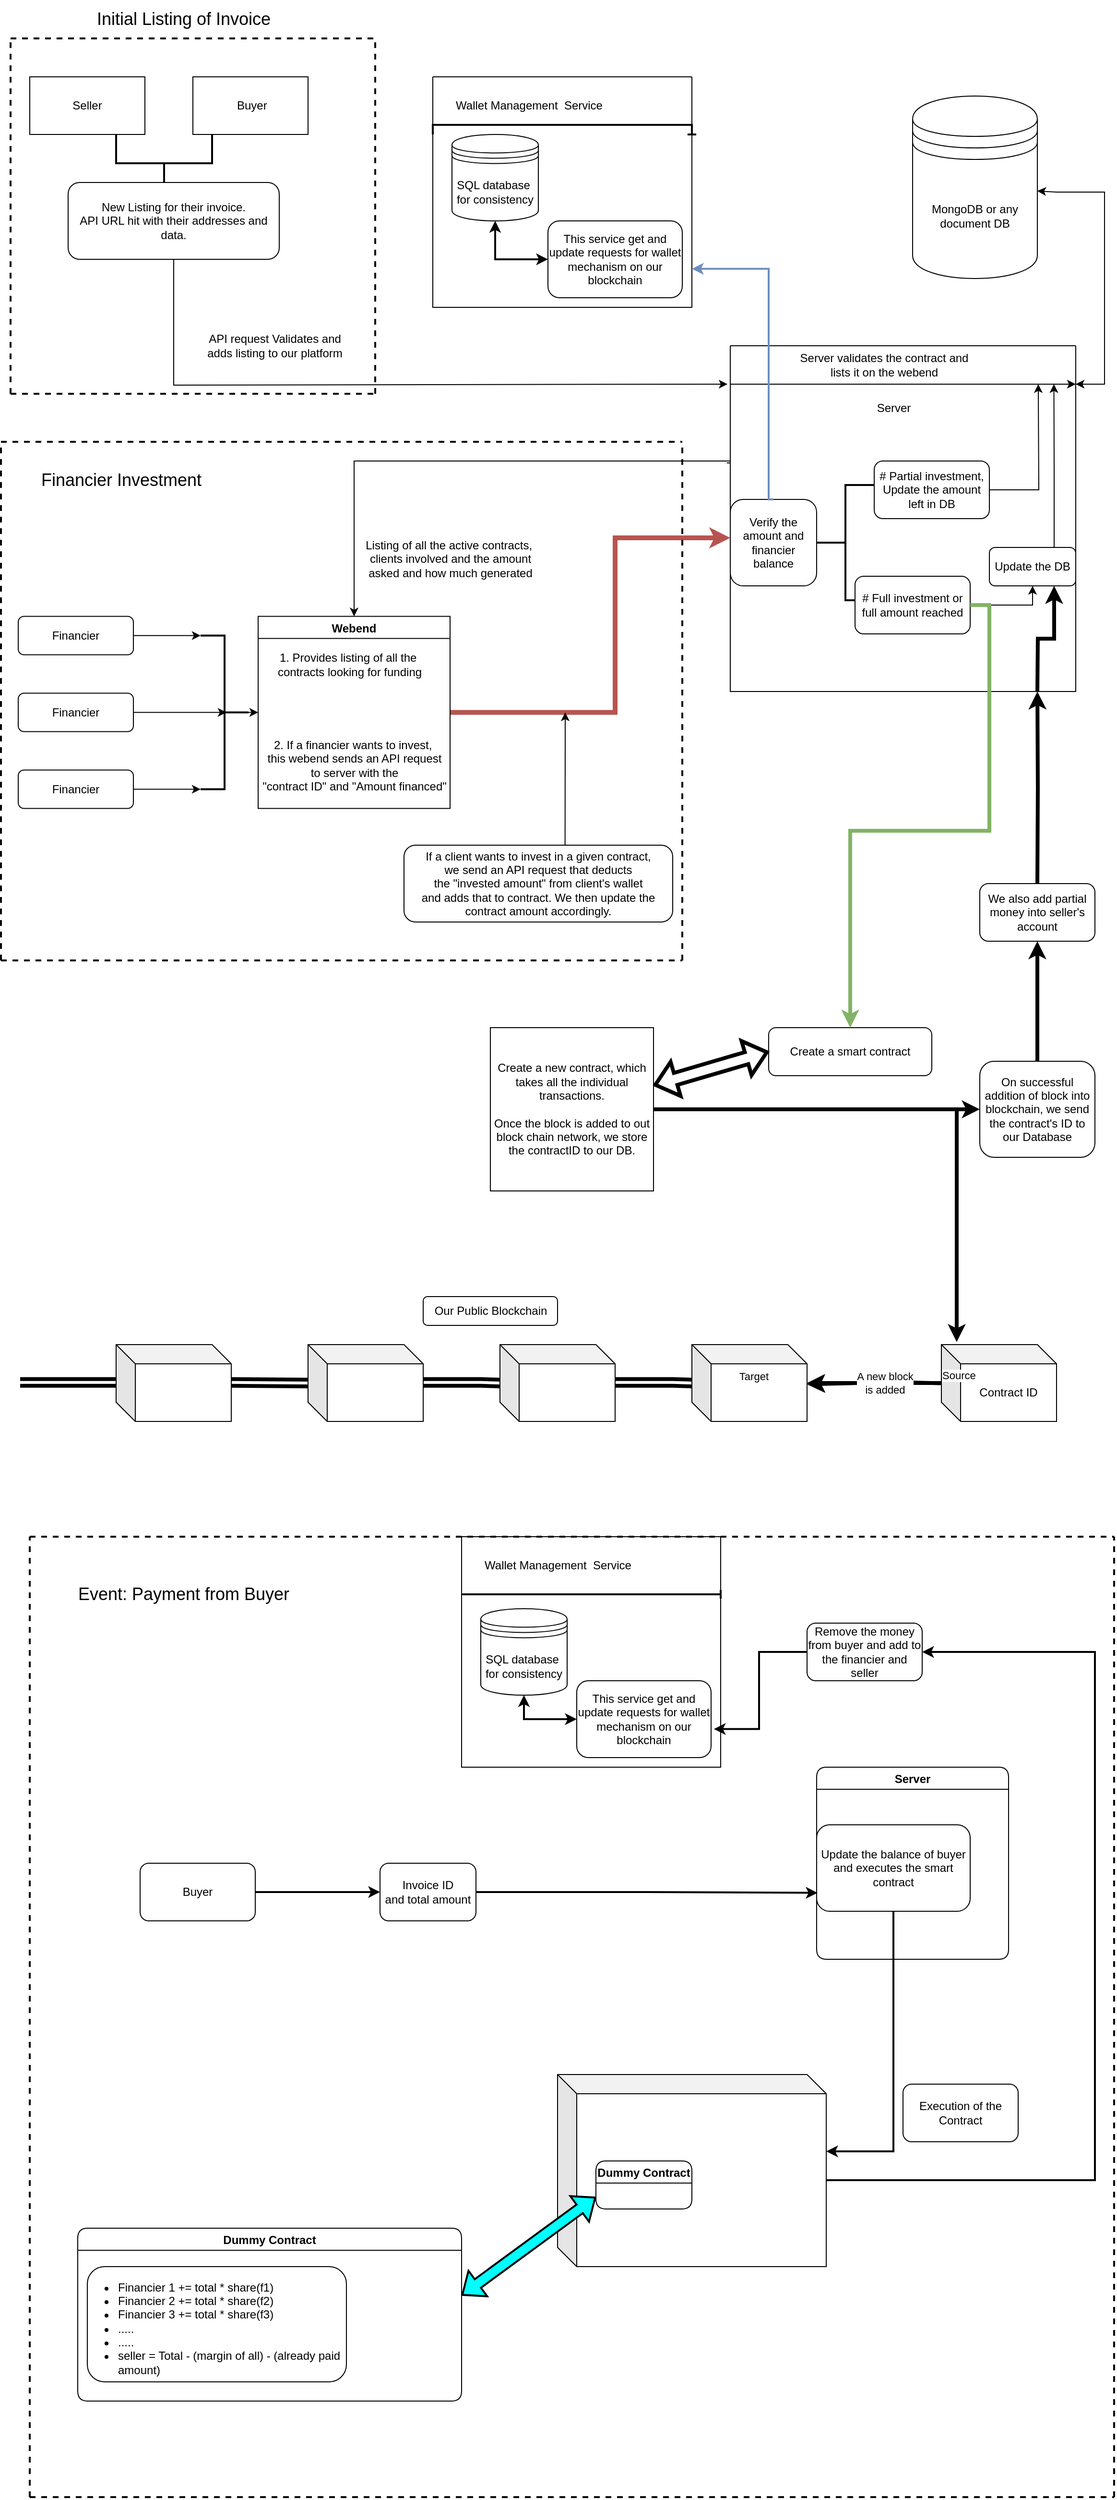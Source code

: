 <mxfile version="20.3.6" type="github"><diagram id="Q7os-_JH8Juik45Gitq0" name="Page-1"><mxGraphModel dx="2783" dy="1517" grid="1" gridSize="10" guides="1" tooltips="1" connect="1" arrows="1" fold="1" page="1" pageScale="1" pageWidth="1200" pageHeight="1600" math="0" shadow="0"><root><mxCell id="0"/><mxCell id="1" parent="0"/><mxCell id="r1xAJISeNwQHYCcNHc91-44" style="edgeStyle=orthogonalEdgeStyle;rounded=0;orthogonalLoop=1;jettySize=auto;html=1;exitX=-0.01;exitY=0.339;exitDx=0;exitDy=0;entryX=0.5;entryY=0;entryDx=0;entryDy=0;exitPerimeter=0;" edge="1" parent="1" source="r1xAJISeNwQHYCcNHc91-2" target="r1xAJISeNwQHYCcNHc91-14"><mxGeometry relative="1" as="geometry"><Array as="points"><mxPoint x="770" y="522"/><mxPoint x="770" y="520"/><mxPoint x="378" y="520"/></Array></mxGeometry></mxCell><mxCell id="r1xAJISeNwQHYCcNHc91-2" value="" style="swimlane;startSize=0;" vertex="1" parent="1"><mxGeometry x="770" y="400" width="360" height="360" as="geometry"/></mxCell><mxCell id="r1xAJISeNwQHYCcNHc91-3" value="Server" style="text;html=1;align=center;verticalAlign=middle;resizable=0;points=[];autosize=1;strokeColor=none;fillColor=none;" vertex="1" parent="r1xAJISeNwQHYCcNHc91-2"><mxGeometry x="140" y="50" width="60" height="30" as="geometry"/></mxCell><mxCell id="r1xAJISeNwQHYCcNHc91-13" value="Server validates the contract and &lt;br&gt;lists it on the webend" style="text;html=1;align=center;verticalAlign=middle;resizable=0;points=[];autosize=1;strokeColor=none;fillColor=none;" vertex="1" parent="r1xAJISeNwQHYCcNHc91-2"><mxGeometry x="60" width="200" height="40" as="geometry"/></mxCell><mxCell id="r1xAJISeNwQHYCcNHc91-51" value="" style="strokeWidth=2;html=1;shape=mxgraph.flowchart.annotation_2;align=left;labelPosition=right;pointerEvents=1;" vertex="1" parent="r1xAJISeNwQHYCcNHc91-2"><mxGeometry x="90" y="145" width="60" height="120" as="geometry"/></mxCell><mxCell id="r1xAJISeNwQHYCcNHc91-52" value="Verify the amount and financier balance&lt;br&gt;" style="rounded=1;whiteSpace=wrap;html=1;" vertex="1" parent="r1xAJISeNwQHYCcNHc91-2"><mxGeometry y="160" width="90" height="90" as="geometry"/></mxCell><mxCell id="r1xAJISeNwQHYCcNHc91-56" value="# Partial investment,&lt;br&gt;Update the amount left in DB" style="rounded=1;whiteSpace=wrap;html=1;" vertex="1" parent="r1xAJISeNwQHYCcNHc91-2"><mxGeometry x="150" y="120" width="120" height="60" as="geometry"/></mxCell><mxCell id="r1xAJISeNwQHYCcNHc91-61" style="edgeStyle=orthogonalEdgeStyle;rounded=0;orthogonalLoop=1;jettySize=auto;html=1;exitX=1;exitY=0.5;exitDx=0;exitDy=0;entryX=0.5;entryY=1;entryDx=0;entryDy=0;strokeWidth=1;" edge="1" parent="r1xAJISeNwQHYCcNHc91-2" source="r1xAJISeNwQHYCcNHc91-59" target="r1xAJISeNwQHYCcNHc91-60"><mxGeometry relative="1" as="geometry"/></mxCell><mxCell id="r1xAJISeNwQHYCcNHc91-59" value="# Full investment or full amount reached" style="rounded=1;whiteSpace=wrap;html=1;" vertex="1" parent="r1xAJISeNwQHYCcNHc91-2"><mxGeometry x="130" y="240" width="120" height="60" as="geometry"/></mxCell><mxCell id="r1xAJISeNwQHYCcNHc91-60" value="Update the DB" style="rounded=1;whiteSpace=wrap;html=1;" vertex="1" parent="r1xAJISeNwQHYCcNHc91-2"><mxGeometry x="270" y="210" width="90" height="40" as="geometry"/></mxCell><mxCell id="r1xAJISeNwQHYCcNHc91-106" style="edgeStyle=orthogonalEdgeStyle;rounded=0;orthogonalLoop=1;jettySize=auto;html=1;entryX=0.75;entryY=1;entryDx=0;entryDy=0;strokeWidth=4;" edge="1" parent="r1xAJISeNwQHYCcNHc91-2" target="r1xAJISeNwQHYCcNHc91-60"><mxGeometry relative="1" as="geometry"><mxPoint x="320" y="360" as="sourcePoint"/></mxGeometry></mxCell><mxCell id="r1xAJISeNwQHYCcNHc91-4" value="" style="endArrow=classic;startArrow=classic;html=1;rounded=0;" edge="1" parent="1" target="r1xAJISeNwQHYCcNHc91-108"><mxGeometry width="50" height="50" relative="1" as="geometry"><mxPoint x="1130" y="440" as="sourcePoint"/><mxPoint x="1110" y="320" as="targetPoint"/><Array as="points"><mxPoint x="1160" y="440"/><mxPoint x="1160" y="240"/><mxPoint x="1110" y="240"/></Array></mxGeometry></mxCell><mxCell id="r1xAJISeNwQHYCcNHc91-5" value="Seller" style="rounded=0;whiteSpace=wrap;html=1;" vertex="1" parent="1"><mxGeometry x="40" y="120" width="120" height="60" as="geometry"/></mxCell><mxCell id="r1xAJISeNwQHYCcNHc91-6" value="&amp;nbsp;Buyer" style="rounded=0;whiteSpace=wrap;html=1;" vertex="1" parent="1"><mxGeometry x="210" y="120" width="120" height="60" as="geometry"/></mxCell><mxCell id="r1xAJISeNwQHYCcNHc91-8" value="" style="strokeWidth=2;html=1;shape=mxgraph.flowchart.annotation_2;align=left;labelPosition=right;pointerEvents=1;direction=north;" vertex="1" parent="1"><mxGeometry x="130" y="180" width="100" height="60" as="geometry"/></mxCell><mxCell id="r1xAJISeNwQHYCcNHc91-9" value="New Listing for their invoice.&lt;br&gt;API URL hit with their addresses and data." style="rounded=1;whiteSpace=wrap;html=1;" vertex="1" parent="1"><mxGeometry x="80" y="230" width="220" height="80" as="geometry"/></mxCell><mxCell id="r1xAJISeNwQHYCcNHc91-10" value="" style="endArrow=classic;html=1;rounded=0;exitX=0.5;exitY=1;exitDx=0;exitDy=0;entryX=-0.008;entryY=0.111;entryDx=0;entryDy=0;entryPerimeter=0;" edge="1" parent="1" source="r1xAJISeNwQHYCcNHc91-9" target="r1xAJISeNwQHYCcNHc91-2"><mxGeometry width="50" height="50" relative="1" as="geometry"><mxPoint x="400" y="320" as="sourcePoint"/><mxPoint x="410" y="420" as="targetPoint"/><Array as="points"><mxPoint x="190" y="441"/></Array></mxGeometry></mxCell><mxCell id="r1xAJISeNwQHYCcNHc91-11" value="API request Validates and&lt;br&gt;adds listing to our platform" style="text;html=1;align=center;verticalAlign=middle;resizable=0;points=[];autosize=1;strokeColor=none;fillColor=none;" vertex="1" parent="1"><mxGeometry x="215" y="380" width="160" height="40" as="geometry"/></mxCell><mxCell id="r1xAJISeNwQHYCcNHc91-12" value="" style="endArrow=classic;html=1;rounded=0;" edge="1" parent="1"><mxGeometry width="50" height="50" relative="1" as="geometry"><mxPoint x="770" y="440" as="sourcePoint"/><mxPoint x="1130" y="440" as="targetPoint"/></mxGeometry></mxCell><mxCell id="r1xAJISeNwQHYCcNHc91-46" style="edgeStyle=orthogonalEdgeStyle;rounded=0;orthogonalLoop=1;jettySize=auto;html=1;exitX=1;exitY=0.5;exitDx=0;exitDy=0;fillColor=#f8cecc;strokeColor=#b85450;strokeWidth=5;" edge="1" parent="1" source="r1xAJISeNwQHYCcNHc91-14"><mxGeometry relative="1" as="geometry"><mxPoint x="770" y="600" as="targetPoint"/><Array as="points"><mxPoint x="650" y="782"/><mxPoint x="650" y="600"/></Array></mxGeometry></mxCell><mxCell id="r1xAJISeNwQHYCcNHc91-14" value="Webend" style="swimlane;" vertex="1" parent="1"><mxGeometry x="278" y="681.76" width="200" height="200" as="geometry"/></mxCell><mxCell id="r1xAJISeNwQHYCcNHc91-38" value="1. Provides listing of all the&amp;nbsp;&lt;br&gt;contracts looking for funding" style="text;html=1;align=center;verticalAlign=middle;resizable=0;points=[];autosize=1;strokeColor=none;fillColor=none;" vertex="1" parent="r1xAJISeNwQHYCcNHc91-14"><mxGeometry x="10" y="30" width="170" height="40" as="geometry"/></mxCell><mxCell id="r1xAJISeNwQHYCcNHc91-39" value="2. If a financier wants to invest,&amp;nbsp;&lt;br&gt;this webend sends an API request &lt;br&gt;to server with the &lt;br&gt;&quot;contract ID&quot; and &quot;Amount financed&quot;" style="text;html=1;align=center;verticalAlign=middle;resizable=0;points=[];autosize=1;strokeColor=none;fillColor=none;" vertex="1" parent="r1xAJISeNwQHYCcNHc91-14"><mxGeometry x="-10" y="120" width="220" height="70" as="geometry"/></mxCell><mxCell id="r1xAJISeNwQHYCcNHc91-31" style="edgeStyle=orthogonalEdgeStyle;rounded=0;orthogonalLoop=1;jettySize=auto;html=1;exitX=1;exitY=0.5;exitDx=0;exitDy=0;entryX=0.46;entryY=0.5;entryDx=0;entryDy=0;entryPerimeter=0;" edge="1" parent="1" source="r1xAJISeNwQHYCcNHc91-16" target="r1xAJISeNwQHYCcNHc91-30"><mxGeometry relative="1" as="geometry"/></mxCell><mxCell id="r1xAJISeNwQHYCcNHc91-16" value="Financier" style="rounded=1;whiteSpace=wrap;html=1;" vertex="1" parent="1"><mxGeometry x="28" y="761.76" width="120" height="40" as="geometry"/></mxCell><mxCell id="r1xAJISeNwQHYCcNHc91-35" style="edgeStyle=orthogonalEdgeStyle;rounded=0;orthogonalLoop=1;jettySize=auto;html=1;exitX=1;exitY=0.5;exitDx=0;exitDy=0;entryX=1;entryY=1;entryDx=0;entryDy=0;entryPerimeter=0;" edge="1" parent="1" source="r1xAJISeNwQHYCcNHc91-17" target="r1xAJISeNwQHYCcNHc91-30"><mxGeometry relative="1" as="geometry"><Array as="points"><mxPoint x="208" y="701.76"/><mxPoint x="208" y="701.76"/></Array></mxGeometry></mxCell><mxCell id="r1xAJISeNwQHYCcNHc91-17" value="Financier" style="rounded=1;whiteSpace=wrap;html=1;" vertex="1" parent="1"><mxGeometry x="28" y="681.76" width="120" height="40" as="geometry"/></mxCell><mxCell id="r1xAJISeNwQHYCcNHc91-36" style="edgeStyle=orthogonalEdgeStyle;rounded=0;orthogonalLoop=1;jettySize=auto;html=1;exitX=1;exitY=0.5;exitDx=0;exitDy=0;entryX=1;entryY=0;entryDx=0;entryDy=0;entryPerimeter=0;" edge="1" parent="1" source="r1xAJISeNwQHYCcNHc91-18" target="r1xAJISeNwQHYCcNHc91-30"><mxGeometry relative="1" as="geometry"><Array as="points"><mxPoint x="208" y="861.76"/><mxPoint x="208" y="861.76"/></Array></mxGeometry></mxCell><mxCell id="r1xAJISeNwQHYCcNHc91-18" value="Financier" style="rounded=1;whiteSpace=wrap;html=1;" vertex="1" parent="1"><mxGeometry x="28" y="841.76" width="120" height="40" as="geometry"/></mxCell><mxCell id="r1xAJISeNwQHYCcNHc91-50" style="edgeStyle=orthogonalEdgeStyle;rounded=0;orthogonalLoop=1;jettySize=auto;html=1;exitX=0;exitY=0.5;exitDx=0;exitDy=0;exitPerimeter=0;entryX=0;entryY=0.5;entryDx=0;entryDy=0;strokeWidth=1;" edge="1" parent="1" source="r1xAJISeNwQHYCcNHc91-30" target="r1xAJISeNwQHYCcNHc91-14"><mxGeometry relative="1" as="geometry"/></mxCell><mxCell id="r1xAJISeNwQHYCcNHc91-30" value="" style="strokeWidth=2;html=1;shape=mxgraph.flowchart.annotation_2;align=left;labelPosition=right;pointerEvents=1;direction=west;" vertex="1" parent="1"><mxGeometry x="218" y="701.76" width="50" height="160" as="geometry"/></mxCell><mxCell id="r1xAJISeNwQHYCcNHc91-45" value="Listing of all the active contracts,&amp;nbsp;&lt;br&gt;clients involved and the amount&lt;br&gt;asked and how much generated" style="text;html=1;align=center;verticalAlign=middle;resizable=0;points=[];autosize=1;strokeColor=none;fillColor=none;" vertex="1" parent="1"><mxGeometry x="378" y="591.76" width="200" height="60" as="geometry"/></mxCell><mxCell id="r1xAJISeNwQHYCcNHc91-48" value="If a client wants to invest in a given contract,&lt;br&gt;we send an API request that deducts&lt;br&gt;the &quot;invested amount&quot; from client's wallet&lt;br&gt;and adds that to contract. We then update the contract amount accordingly." style="rounded=1;whiteSpace=wrap;html=1;" vertex="1" parent="1"><mxGeometry x="430" y="920" width="280" height="80" as="geometry"/></mxCell><mxCell id="r1xAJISeNwQHYCcNHc91-49" value="" style="endArrow=classic;html=1;rounded=0;strokeWidth=1;exitX=0.428;exitY=-0.022;exitDx=0;exitDy=0;exitPerimeter=0;" edge="1" parent="1"><mxGeometry width="50" height="50" relative="1" as="geometry"><mxPoint x="597.84" y="920" as="sourcePoint"/><mxPoint x="598" y="781.76" as="targetPoint"/></mxGeometry></mxCell><mxCell id="r1xAJISeNwQHYCcNHc91-58" style="edgeStyle=orthogonalEdgeStyle;rounded=0;orthogonalLoop=1;jettySize=auto;html=1;exitX=1;exitY=0.5;exitDx=0;exitDy=0;strokeWidth=1;" edge="1" parent="1" source="r1xAJISeNwQHYCcNHc91-56"><mxGeometry relative="1" as="geometry"><mxPoint x="1090.952" y="440" as="targetPoint"/></mxGeometry></mxCell><mxCell id="r1xAJISeNwQHYCcNHc91-64" style="edgeStyle=orthogonalEdgeStyle;rounded=0;orthogonalLoop=1;jettySize=auto;html=1;exitX=0.75;exitY=0;exitDx=0;exitDy=0;strokeWidth=1;" edge="1" parent="1" source="r1xAJISeNwQHYCcNHc91-60"><mxGeometry relative="1" as="geometry"><mxPoint x="1107.238" y="440" as="targetPoint"/></mxGeometry></mxCell><mxCell id="r1xAJISeNwQHYCcNHc91-65" value="Create a smart contract" style="rounded=1;whiteSpace=wrap;html=1;" vertex="1" parent="1"><mxGeometry x="810" y="1110" width="170" height="50" as="geometry"/></mxCell><mxCell id="r1xAJISeNwQHYCcNHc91-67" style="edgeStyle=orthogonalEdgeStyle;rounded=0;orthogonalLoop=1;jettySize=auto;html=1;exitX=1;exitY=0.5;exitDx=0;exitDy=0;entryX=0.5;entryY=0;entryDx=0;entryDy=0;strokeWidth=4;fillColor=#d5e8d4;strokeColor=#82b366;" edge="1" parent="1" source="r1xAJISeNwQHYCcNHc91-59" target="r1xAJISeNwQHYCcNHc91-65"><mxGeometry relative="1" as="geometry"/></mxCell><mxCell id="r1xAJISeNwQHYCcNHc91-71" value="" style="shape=flexArrow;endArrow=classic;startArrow=classic;html=1;rounded=0;strokeWidth=4;exitX=0;exitY=0.5;exitDx=0;exitDy=0;" edge="1" parent="1" source="r1xAJISeNwQHYCcNHc91-65" target="r1xAJISeNwQHYCcNHc91-72"><mxGeometry width="100" height="100" relative="1" as="geometry"><mxPoint x="800" y="1150" as="sourcePoint"/><mxPoint x="790" y="1130" as="targetPoint"/></mxGeometry></mxCell><mxCell id="r1xAJISeNwQHYCcNHc91-73" style="edgeStyle=orthogonalEdgeStyle;rounded=0;orthogonalLoop=1;jettySize=auto;html=1;strokeWidth=4;" edge="1" parent="1" source="r1xAJISeNwQHYCcNHc91-72" target="r1xAJISeNwQHYCcNHc91-74"><mxGeometry relative="1" as="geometry"><mxPoint x="1000" y="1195" as="targetPoint"/></mxGeometry></mxCell><mxCell id="r1xAJISeNwQHYCcNHc91-86" style="edgeStyle=orthogonalEdgeStyle;rounded=0;orthogonalLoop=1;jettySize=auto;html=1;strokeWidth=4;entryX=0.133;entryY=-0.034;entryDx=0;entryDy=0;entryPerimeter=0;" edge="1" parent="1" source="r1xAJISeNwQHYCcNHc91-72" target="r1xAJISeNwQHYCcNHc91-89"><mxGeometry relative="1" as="geometry"><mxPoint x="990" y="1360" as="targetPoint"/></mxGeometry></mxCell><mxCell id="r1xAJISeNwQHYCcNHc91-72" value="Create a new contract, which&lt;br&gt;takes all the individual transactions.&lt;br&gt;&lt;br&gt;Once the block is added to out block chain network, we store the contractID to our DB." style="whiteSpace=wrap;html=1;aspect=fixed;" vertex="1" parent="1"><mxGeometry x="520" y="1110" width="170" height="170" as="geometry"/></mxCell><mxCell id="r1xAJISeNwQHYCcNHc91-75" style="edgeStyle=orthogonalEdgeStyle;rounded=0;orthogonalLoop=1;jettySize=auto;html=1;entryX=0.889;entryY=1;entryDx=0;entryDy=0;entryPerimeter=0;strokeWidth=4;" edge="1" parent="1" target="r1xAJISeNwQHYCcNHc91-2"><mxGeometry relative="1" as="geometry"><mxPoint x="1090" y="960" as="sourcePoint"/></mxGeometry></mxCell><mxCell id="r1xAJISeNwQHYCcNHc91-136" style="edgeStyle=orthogonalEdgeStyle;rounded=0;orthogonalLoop=1;jettySize=auto;html=1;exitX=0.5;exitY=0;exitDx=0;exitDy=0;entryX=0.5;entryY=1;entryDx=0;entryDy=0;strokeColor=default;strokeWidth=4;endArrow=classic;endFill=1;" edge="1" parent="1" source="r1xAJISeNwQHYCcNHc91-74" target="r1xAJISeNwQHYCcNHc91-135"><mxGeometry relative="1" as="geometry"/></mxCell><mxCell id="r1xAJISeNwQHYCcNHc91-74" value="On successful addition of block into blockchain, we send the contract's ID to our Database" style="rounded=1;whiteSpace=wrap;html=1;" vertex="1" parent="1"><mxGeometry x="1030" y="1145" width="120" height="100" as="geometry"/></mxCell><mxCell id="r1xAJISeNwQHYCcNHc91-76" value="" style="shape=cube;whiteSpace=wrap;html=1;boundedLbl=1;backgroundOutline=1;darkOpacity=0.05;darkOpacity2=0.1;" vertex="1" parent="1"><mxGeometry x="330" y="1440" width="120" height="80" as="geometry"/></mxCell><mxCell id="r1xAJISeNwQHYCcNHc91-77" value="" style="shape=cube;whiteSpace=wrap;html=1;boundedLbl=1;backgroundOutline=1;darkOpacity=0.05;darkOpacity2=0.1;" vertex="1" parent="1"><mxGeometry x="530" y="1440" width="120" height="80" as="geometry"/></mxCell><mxCell id="r1xAJISeNwQHYCcNHc91-78" value="" style="shape=cube;whiteSpace=wrap;html=1;boundedLbl=1;backgroundOutline=1;darkOpacity=0.05;darkOpacity2=0.1;" vertex="1" parent="1"><mxGeometry x="730" y="1440" width="120" height="80" as="geometry"/></mxCell><mxCell id="r1xAJISeNwQHYCcNHc91-79" value="" style="shape=cube;whiteSpace=wrap;html=1;boundedLbl=1;backgroundOutline=1;darkOpacity=0.05;darkOpacity2=0.1;" vertex="1" parent="1"><mxGeometry x="130" y="1440" width="120" height="80" as="geometry"/></mxCell><mxCell id="r1xAJISeNwQHYCcNHc91-80" value="" style="shape=link;html=1;rounded=0;strokeWidth=4;" edge="1" parent="1"><mxGeometry width="100" relative="1" as="geometry"><mxPoint x="450" y="1479.38" as="sourcePoint"/><mxPoint x="530" y="1480" as="targetPoint"/><Array as="points"><mxPoint x="510" y="1479.38"/></Array></mxGeometry></mxCell><mxCell id="r1xAJISeNwQHYCcNHc91-82" value="" style="shape=link;html=1;rounded=0;strokeWidth=4;" edge="1" parent="1"><mxGeometry width="100" relative="1" as="geometry"><mxPoint x="650" y="1479.37" as="sourcePoint"/><mxPoint x="730" y="1479.99" as="targetPoint"/><Array as="points"><mxPoint x="710" y="1479.37"/></Array></mxGeometry></mxCell><mxCell id="r1xAJISeNwQHYCcNHc91-84" value="" style="shape=link;html=1;rounded=0;strokeWidth=4;" edge="1" parent="1"><mxGeometry width="100" relative="1" as="geometry"><mxPoint x="250" y="1479.37" as="sourcePoint"/><mxPoint x="330" y="1480" as="targetPoint"/></mxGeometry></mxCell><mxCell id="r1xAJISeNwQHYCcNHc91-85" value="" style="shape=link;html=1;rounded=0;strokeWidth=4;" edge="1" parent="1"><mxGeometry width="100" relative="1" as="geometry"><mxPoint x="30" y="1479.37" as="sourcePoint"/><mxPoint x="130" y="1479.37" as="targetPoint"/></mxGeometry></mxCell><mxCell id="r1xAJISeNwQHYCcNHc91-94" value="" style="edgeStyle=orthogonalEdgeStyle;rounded=0;orthogonalLoop=1;jettySize=auto;html=1;strokeWidth=4;" edge="1" parent="1" source="r1xAJISeNwQHYCcNHc91-89" target="r1xAJISeNwQHYCcNHc91-78"><mxGeometry relative="1" as="geometry"/></mxCell><mxCell id="r1xAJISeNwQHYCcNHc91-89" value="Contract ID" style="shape=cube;whiteSpace=wrap;html=1;boundedLbl=1;backgroundOutline=1;darkOpacity=0.05;darkOpacity2=0.1;" vertex="1" parent="1"><mxGeometry x="990" y="1440" width="120" height="80" as="geometry"/></mxCell><mxCell id="r1xAJISeNwQHYCcNHc91-90" value="" style="endArrow=classic;html=1;rounded=0;strokeWidth=4;exitX=-0.008;exitY=0.503;exitDx=0;exitDy=0;exitPerimeter=0;entryX=1;entryY=0.517;entryDx=0;entryDy=0;entryPerimeter=0;" edge="1" parent="1" source="r1xAJISeNwQHYCcNHc91-89" target="r1xAJISeNwQHYCcNHc91-78"><mxGeometry relative="1" as="geometry"><mxPoint x="970" y="1479.38" as="sourcePoint"/><mxPoint x="890" y="1479.38" as="targetPoint"/><Array as="points"><mxPoint x="940" y="1479"/></Array></mxGeometry></mxCell><mxCell id="r1xAJISeNwQHYCcNHc91-91" value="A new block&lt;br&gt;is added" style="edgeLabel;resizable=0;html=1;align=center;verticalAlign=middle;" connectable="0" vertex="1" parent="r1xAJISeNwQHYCcNHc91-90"><mxGeometry relative="1" as="geometry"><mxPoint x="11" as="offset"/></mxGeometry></mxCell><mxCell id="r1xAJISeNwQHYCcNHc91-92" value="Source" style="edgeLabel;resizable=0;html=1;align=left;verticalAlign=bottom;" connectable="0" vertex="1" parent="r1xAJISeNwQHYCcNHc91-90"><mxGeometry x="-1" relative="1" as="geometry"/></mxCell><mxCell id="r1xAJISeNwQHYCcNHc91-93" value="Target" style="edgeLabel;resizable=0;html=1;align=right;verticalAlign=bottom;" connectable="0" vertex="1" parent="r1xAJISeNwQHYCcNHc91-90"><mxGeometry x="1" relative="1" as="geometry"><mxPoint x="-40" as="offset"/></mxGeometry></mxCell><mxCell id="r1xAJISeNwQHYCcNHc91-108" value="MongoDB or any&lt;br&gt;document DB" style="shape=datastore;whiteSpace=wrap;html=1;" vertex="1" parent="1"><mxGeometry x="960" y="140" width="130" height="190" as="geometry"/></mxCell><mxCell id="r1xAJISeNwQHYCcNHc91-110" value="" style="swimlane;startSize=0;" vertex="1" parent="1"><mxGeometry x="460" y="120" width="270" height="240" as="geometry"/></mxCell><mxCell id="r1xAJISeNwQHYCcNHc91-111" value="Wallet Management&amp;nbsp; Service" style="text;html=1;align=center;verticalAlign=middle;resizable=0;points=[];autosize=1;strokeColor=none;fillColor=none;" vertex="1" parent="r1xAJISeNwQHYCcNHc91-110"><mxGeometry x="10" y="15" width="180" height="30" as="geometry"/></mxCell><mxCell id="r1xAJISeNwQHYCcNHc91-114" value="This service get and update requests for wallet mechanism on our blockchain" style="rounded=1;whiteSpace=wrap;html=1;" vertex="1" parent="r1xAJISeNwQHYCcNHc91-110"><mxGeometry x="120" y="150" width="140" height="80" as="geometry"/></mxCell><mxCell id="r1xAJISeNwQHYCcNHc91-115" value="SQL database&amp;nbsp;&lt;br&gt;for consistency" style="shape=datastore;whiteSpace=wrap;html=1;" vertex="1" parent="r1xAJISeNwQHYCcNHc91-110"><mxGeometry x="20" y="60" width="90" height="90" as="geometry"/></mxCell><mxCell id="r1xAJISeNwQHYCcNHc91-116" value="" style="endArrow=classic;startArrow=classic;html=1;rounded=0;strokeColor=default;strokeWidth=2;entryX=0.5;entryY=1;entryDx=0;entryDy=0;exitX=0;exitY=0.5;exitDx=0;exitDy=0;" edge="1" parent="r1xAJISeNwQHYCcNHc91-110" source="r1xAJISeNwQHYCcNHc91-114" target="r1xAJISeNwQHYCcNHc91-115"><mxGeometry width="50" height="50" relative="1" as="geometry"><mxPoint x="-60" y="290" as="sourcePoint"/><mxPoint x="-10" y="240" as="targetPoint"/><Array as="points"><mxPoint x="65" y="190"/></Array></mxGeometry></mxCell><mxCell id="r1xAJISeNwQHYCcNHc91-112" style="edgeStyle=orthogonalEdgeStyle;rounded=0;orthogonalLoop=1;jettySize=auto;html=1;exitX=0;exitY=0.25;exitDx=0;exitDy=0;entryX=1;entryY=0.25;entryDx=0;entryDy=0;strokeWidth=2;strokeColor=default;endArrow=baseDash;endFill=0;" edge="1" parent="1" source="r1xAJISeNwQHYCcNHc91-110" target="r1xAJISeNwQHYCcNHc91-110"><mxGeometry relative="1" as="geometry"><Array as="points"><mxPoint x="660" y="170"/><mxPoint x="660" y="170"/></Array></mxGeometry></mxCell><mxCell id="r1xAJISeNwQHYCcNHc91-113" style="edgeStyle=orthogonalEdgeStyle;rounded=0;orthogonalLoop=1;jettySize=auto;html=1;exitX=0.5;exitY=0;exitDx=0;exitDy=0;strokeColor=#6c8ebf;strokeWidth=2;endArrow=classic;endFill=1;fillColor=#dae8fc;entryX=1;entryY=0.833;entryDx=0;entryDy=0;entryPerimeter=0;" edge="1" parent="1" source="r1xAJISeNwQHYCcNHc91-52" target="r1xAJISeNwQHYCcNHc91-110"><mxGeometry relative="1" as="geometry"><mxPoint x="770" y="370" as="targetPoint"/><Array as="points"><mxPoint x="810" y="560"/><mxPoint x="810" y="320"/></Array></mxGeometry></mxCell><mxCell id="r1xAJISeNwQHYCcNHc91-117" value="Our Public Blockchain" style="text;html=1;align=center;verticalAlign=middle;resizable=0;points=[];autosize=1;strokeColor=default;fillColor=none;rounded=1;" vertex="1" parent="1"><mxGeometry x="450" y="1390" width="140" height="30" as="geometry"/></mxCell><mxCell id="r1xAJISeNwQHYCcNHc91-127" value="Server" style="swimlane;rounded=1;strokeColor=default;fillColor=none;" vertex="1" parent="1"><mxGeometry x="860" y="1880" width="200" height="200" as="geometry"/></mxCell><mxCell id="r1xAJISeNwQHYCcNHc91-134" value="Update the balance of buyer and executes the smart contract" style="rounded=1;whiteSpace=wrap;html=1;strokeColor=default;fillColor=none;" vertex="1" parent="r1xAJISeNwQHYCcNHc91-127"><mxGeometry y="60" width="160" height="90" as="geometry"/></mxCell><mxCell id="r1xAJISeNwQHYCcNHc91-130" value="" style="edgeStyle=orthogonalEdgeStyle;rounded=0;orthogonalLoop=1;jettySize=auto;html=1;strokeColor=default;strokeWidth=2;endArrow=classic;endFill=1;exitX=1;exitY=0.5;exitDx=0;exitDy=0;" edge="1" parent="1" source="r1xAJISeNwQHYCcNHc91-128" target="r1xAJISeNwQHYCcNHc91-129"><mxGeometry relative="1" as="geometry"><Array as="points"><mxPoint x="395" y="2010"/><mxPoint x="395" y="2010"/></Array></mxGeometry></mxCell><mxCell id="r1xAJISeNwQHYCcNHc91-128" value="Buyer" style="whiteSpace=wrap;html=1;rounded=1;strokeColor=default;fillColor=none;" vertex="1" parent="1"><mxGeometry x="155" y="1980" width="120" height="60" as="geometry"/></mxCell><mxCell id="r1xAJISeNwQHYCcNHc91-133" style="edgeStyle=orthogonalEdgeStyle;rounded=0;orthogonalLoop=1;jettySize=auto;html=1;exitX=1;exitY=0.5;exitDx=0;exitDy=0;strokeColor=default;strokeWidth=2;endArrow=classic;endFill=1;entryX=0.006;entryY=0.787;entryDx=0;entryDy=0;entryPerimeter=0;" edge="1" parent="1" source="r1xAJISeNwQHYCcNHc91-129" target="r1xAJISeNwQHYCcNHc91-134"><mxGeometry relative="1" as="geometry"><mxPoint x="825" y="2010" as="targetPoint"/></mxGeometry></mxCell><mxCell id="r1xAJISeNwQHYCcNHc91-129" value="Invoice ID&lt;br&gt;and total amount" style="whiteSpace=wrap;html=1;rounded=1;strokeColor=default;fillColor=none;" vertex="1" parent="1"><mxGeometry x="405" y="1980" width="100" height="60" as="geometry"/></mxCell><mxCell id="r1xAJISeNwQHYCcNHc91-135" value="We also add partial money into seller's account" style="rounded=1;whiteSpace=wrap;html=1;strokeColor=default;fillColor=none;" vertex="1" parent="1"><mxGeometry x="1030" y="960" width="120" height="60" as="geometry"/></mxCell><mxCell id="r1xAJISeNwQHYCcNHc91-139" value="Dummy Contract" style="swimlane;rounded=1;strokeColor=default;fillColor=none;" vertex="1" parent="1"><mxGeometry x="90" y="2360" width="400" height="180" as="geometry"/></mxCell><mxCell id="r1xAJISeNwQHYCcNHc91-140" value="&lt;ul&gt;&lt;li&gt;Financier 1 += total * share(f1)&amp;nbsp;&lt;/li&gt;&lt;li&gt;Financier 2 += total * share(f2)&lt;br&gt;&lt;/li&gt;&lt;li&gt;Financier 3 += total * share(f3)&lt;br&gt;&lt;/li&gt;&lt;li&gt;.....&lt;/li&gt;&lt;li&gt;.....&lt;/li&gt;&lt;li&gt;seller = Total - (margin of all) - (already paid amount)&lt;/li&gt;&lt;/ul&gt;" style="text;strokeColor=none;fillColor=none;html=1;whiteSpace=wrap;verticalAlign=middle;overflow=hidden;rounded=1;" vertex="1" parent="r1xAJISeNwQHYCcNHc91-139"><mxGeometry y="40" width="280" height="120" as="geometry"/></mxCell><mxCell id="r1xAJISeNwQHYCcNHc91-142" value="" style="rounded=1;whiteSpace=wrap;html=1;strokeColor=default;fillColor=none;" vertex="1" parent="r1xAJISeNwQHYCcNHc91-139"><mxGeometry x="10" y="40" width="270" height="120" as="geometry"/></mxCell><mxCell id="r1xAJISeNwQHYCcNHc91-164" style="edgeStyle=orthogonalEdgeStyle;rounded=0;orthogonalLoop=1;jettySize=auto;html=1;exitX=0;exitY=0;exitDx=280;exitDy=110;exitPerimeter=0;entryX=1;entryY=0.5;entryDx=0;entryDy=0;strokeColor=default;strokeWidth=2;endArrow=classic;endFill=1;fillColor=#00FFFF;" edge="1" parent="1" source="r1xAJISeNwQHYCcNHc91-144" target="r1xAJISeNwQHYCcNHc91-162"><mxGeometry relative="1" as="geometry"><Array as="points"><mxPoint x="1150" y="2310"/><mxPoint x="1150" y="1760"/></Array></mxGeometry></mxCell><mxCell id="r1xAJISeNwQHYCcNHc91-144" value="" style="shape=cube;whiteSpace=wrap;html=1;boundedLbl=1;backgroundOutline=1;darkOpacity=0.05;darkOpacity2=0.1;rounded=1;strokeColor=default;fillColor=none;" vertex="1" parent="1"><mxGeometry x="590" y="2200" width="280" height="200" as="geometry"/></mxCell><mxCell id="r1xAJISeNwQHYCcNHc91-145" value="Dummy Contract" style="swimlane;rounded=1;strokeColor=default;fillColor=none;" vertex="1" parent="1"><mxGeometry x="630" y="2290" width="100" height="50" as="geometry"/></mxCell><mxCell id="r1xAJISeNwQHYCcNHc91-148" value="" style="shape=flexArrow;endArrow=classic;startArrow=classic;html=1;rounded=0;strokeColor=default;strokeWidth=2;entryX=0;entryY=0.75;entryDx=0;entryDy=0;fillColor=#00FFFF;" edge="1" parent="1" target="r1xAJISeNwQHYCcNHc91-145"><mxGeometry width="100" height="100" relative="1" as="geometry"><mxPoint x="490" y="2430" as="sourcePoint"/><mxPoint x="760" y="2480" as="targetPoint"/></mxGeometry></mxCell><mxCell id="r1xAJISeNwQHYCcNHc91-149" style="edgeStyle=orthogonalEdgeStyle;rounded=0;orthogonalLoop=1;jettySize=auto;html=1;exitX=0.5;exitY=1;exitDx=0;exitDy=0;strokeColor=default;strokeWidth=2;endArrow=classic;endFill=1;fillColor=#00FFFF;" edge="1" parent="1" source="r1xAJISeNwQHYCcNHc91-134" target="r1xAJISeNwQHYCcNHc91-144"><mxGeometry relative="1" as="geometry"><Array as="points"><mxPoint x="940" y="2280"/></Array></mxGeometry></mxCell><mxCell id="r1xAJISeNwQHYCcNHc91-151" value="Execution of the&lt;br&gt;Contract" style="whiteSpace=wrap;html=1;rounded=1;strokeColor=default;fillColor=none;" vertex="1" parent="1"><mxGeometry x="950" y="2210" width="120" height="60" as="geometry"/></mxCell><mxCell id="r1xAJISeNwQHYCcNHc91-155" value="" style="swimlane;startSize=0;" vertex="1" parent="1"><mxGeometry x="490" y="1640" width="270" height="240" as="geometry"/></mxCell><mxCell id="r1xAJISeNwQHYCcNHc91-156" value="Wallet Management&amp;nbsp; Service" style="text;html=1;align=center;verticalAlign=middle;resizable=0;points=[];autosize=1;strokeColor=none;fillColor=none;" vertex="1" parent="r1xAJISeNwQHYCcNHc91-155"><mxGeometry x="10" y="15" width="180" height="30" as="geometry"/></mxCell><mxCell id="r1xAJISeNwQHYCcNHc91-157" value="This service get and update requests for wallet mechanism on our blockchain" style="rounded=1;whiteSpace=wrap;html=1;" vertex="1" parent="r1xAJISeNwQHYCcNHc91-155"><mxGeometry x="120" y="150" width="140" height="80" as="geometry"/></mxCell><mxCell id="r1xAJISeNwQHYCcNHc91-158" value="SQL database&amp;nbsp;&lt;br&gt;for consistency" style="shape=datastore;whiteSpace=wrap;html=1;" vertex="1" parent="r1xAJISeNwQHYCcNHc91-155"><mxGeometry x="20" y="75" width="90" height="90" as="geometry"/></mxCell><mxCell id="r1xAJISeNwQHYCcNHc91-159" value="" style="endArrow=classic;startArrow=classic;html=1;rounded=0;strokeColor=default;strokeWidth=2;entryX=0.5;entryY=1;entryDx=0;entryDy=0;exitX=0;exitY=0.5;exitDx=0;exitDy=0;" edge="1" parent="r1xAJISeNwQHYCcNHc91-155" source="r1xAJISeNwQHYCcNHc91-157" target="r1xAJISeNwQHYCcNHc91-158"><mxGeometry width="50" height="50" relative="1" as="geometry"><mxPoint x="-60" y="290" as="sourcePoint"/><mxPoint x="-10" y="240" as="targetPoint"/><Array as="points"><mxPoint x="65" y="190"/></Array></mxGeometry></mxCell><mxCell id="r1xAJISeNwQHYCcNHc91-160" style="edgeStyle=orthogonalEdgeStyle;rounded=0;orthogonalLoop=1;jettySize=auto;html=1;exitX=0;exitY=0.25;exitDx=0;exitDy=0;entryX=1;entryY=0.25;entryDx=0;entryDy=0;strokeWidth=2;strokeColor=default;endArrow=baseDash;endFill=0;" edge="1" parent="1" source="r1xAJISeNwQHYCcNHc91-155" target="r1xAJISeNwQHYCcNHc91-155"><mxGeometry relative="1" as="geometry"><Array as="points"><mxPoint x="630" y="1700"/><mxPoint x="630" y="1700"/></Array></mxGeometry></mxCell><mxCell id="r1xAJISeNwQHYCcNHc91-165" style="edgeStyle=orthogonalEdgeStyle;rounded=0;orthogonalLoop=1;jettySize=auto;html=1;exitX=0;exitY=0.5;exitDx=0;exitDy=0;entryX=1.021;entryY=0.628;entryDx=0;entryDy=0;entryPerimeter=0;strokeColor=default;strokeWidth=2;endArrow=classic;endFill=1;fillColor=#00FFFF;" edge="1" parent="1" source="r1xAJISeNwQHYCcNHc91-162" target="r1xAJISeNwQHYCcNHc91-157"><mxGeometry relative="1" as="geometry"/></mxCell><mxCell id="r1xAJISeNwQHYCcNHc91-162" value="Remove the money from buyer and add to the financier and seller" style="rounded=1;whiteSpace=wrap;html=1;strokeColor=default;fillColor=none;" vertex="1" parent="1"><mxGeometry x="850" y="1730" width="120" height="60" as="geometry"/></mxCell><mxCell id="r1xAJISeNwQHYCcNHc91-166" value="" style="endArrow=none;dashed=1;html=1;rounded=0;strokeColor=default;strokeWidth=2;fillColor=#00FFFF;" edge="1" parent="1"><mxGeometry width="50" height="50" relative="1" as="geometry"><mxPoint x="400" y="450" as="sourcePoint"/><mxPoint x="400" y="80" as="targetPoint"/></mxGeometry></mxCell><mxCell id="r1xAJISeNwQHYCcNHc91-167" value="" style="endArrow=none;dashed=1;html=1;rounded=0;strokeColor=default;strokeWidth=2;fillColor=#00FFFF;" edge="1" parent="1"><mxGeometry width="50" height="50" relative="1" as="geometry"><mxPoint x="20" y="80" as="sourcePoint"/><mxPoint x="400" y="80" as="targetPoint"/></mxGeometry></mxCell><mxCell id="r1xAJISeNwQHYCcNHc91-168" value="" style="endArrow=none;dashed=1;html=1;rounded=0;strokeColor=default;strokeWidth=2;fillColor=#00FFFF;" edge="1" parent="1"><mxGeometry width="50" height="50" relative="1" as="geometry"><mxPoint x="20" y="450" as="sourcePoint"/><mxPoint x="20" y="80" as="targetPoint"/></mxGeometry></mxCell><mxCell id="r1xAJISeNwQHYCcNHc91-170" value="Initial Listing of Invoice" style="text;html=1;align=center;verticalAlign=middle;resizable=0;points=[];autosize=1;strokeColor=none;fillColor=none;fontSize=18;" vertex="1" parent="1"><mxGeometry x="100" y="40" width="200" height="40" as="geometry"/></mxCell><mxCell id="r1xAJISeNwQHYCcNHc91-171" value="" style="endArrow=none;dashed=1;html=1;rounded=0;strokeColor=default;strokeWidth=2;fontSize=18;fillColor=#00FFFF;" edge="1" parent="1"><mxGeometry width="50" height="50" relative="1" as="geometry"><mxPoint x="20" y="450" as="sourcePoint"/><mxPoint x="400" y="450" as="targetPoint"/></mxGeometry></mxCell><mxCell id="r1xAJISeNwQHYCcNHc91-172" value="" style="endArrow=none;dashed=1;html=1;rounded=0;strokeColor=default;strokeWidth=2;fontSize=18;fillColor=#00FFFF;" edge="1" parent="1"><mxGeometry width="50" height="50" relative="1" as="geometry"><mxPoint x="10" y="500" as="sourcePoint"/><mxPoint x="720" y="500" as="targetPoint"/></mxGeometry></mxCell><mxCell id="r1xAJISeNwQHYCcNHc91-173" value="" style="endArrow=none;dashed=1;html=1;rounded=0;strokeColor=default;strokeWidth=2;fontSize=18;fillColor=#00FFFF;" edge="1" parent="1"><mxGeometry width="50" height="50" relative="1" as="geometry"><mxPoint x="720" y="1040" as="sourcePoint"/><mxPoint x="720" y="500" as="targetPoint"/></mxGeometry></mxCell><mxCell id="r1xAJISeNwQHYCcNHc91-174" value="" style="endArrow=none;dashed=1;html=1;rounded=0;strokeColor=default;strokeWidth=2;fontSize=18;fillColor=#00FFFF;" edge="1" parent="1"><mxGeometry width="50" height="50" relative="1" as="geometry"><mxPoint x="10" y="1040" as="sourcePoint"/><mxPoint x="10" y="500" as="targetPoint"/></mxGeometry></mxCell><mxCell id="r1xAJISeNwQHYCcNHc91-176" value="" style="endArrow=none;dashed=1;html=1;rounded=0;strokeColor=default;strokeWidth=2;fontSize=18;fillColor=#00FFFF;" edge="1" parent="1"><mxGeometry width="50" height="50" relative="1" as="geometry"><mxPoint x="10" y="1040" as="sourcePoint"/><mxPoint x="720" y="1040" as="targetPoint"/></mxGeometry></mxCell><mxCell id="r1xAJISeNwQHYCcNHc91-177" value="Financier Investment" style="text;html=1;align=center;verticalAlign=middle;resizable=0;points=[];autosize=1;strokeColor=none;fillColor=none;fontSize=18;" vertex="1" parent="1"><mxGeometry x="40" y="520" width="190" height="40" as="geometry"/></mxCell><mxCell id="r1xAJISeNwQHYCcNHc91-178" value="" style="endArrow=none;dashed=1;html=1;rounded=0;strokeColor=default;strokeWidth=2;fontSize=18;fillColor=#00FFFF;" edge="1" parent="1"><mxGeometry width="50" height="50" relative="1" as="geometry"><mxPoint x="40" y="1640" as="sourcePoint"/><mxPoint x="1170" y="1640" as="targetPoint"/></mxGeometry></mxCell><mxCell id="r1xAJISeNwQHYCcNHc91-180" value="" style="endArrow=none;dashed=1;html=1;rounded=0;strokeColor=default;strokeWidth=2;fontSize=18;fillColor=#00FFFF;" edge="1" parent="1"><mxGeometry width="50" height="50" relative="1" as="geometry"><mxPoint x="40" y="2640" as="sourcePoint"/><mxPoint x="40" y="1640" as="targetPoint"/></mxGeometry></mxCell><mxCell id="r1xAJISeNwQHYCcNHc91-181" value="" style="endArrow=none;dashed=1;html=1;rounded=0;strokeColor=default;strokeWidth=2;fontSize=18;fillColor=#00FFFF;" edge="1" parent="1"><mxGeometry width="50" height="50" relative="1" as="geometry"><mxPoint x="1170" y="2640" as="sourcePoint"/><mxPoint x="1170" y="1640" as="targetPoint"/></mxGeometry></mxCell><mxCell id="r1xAJISeNwQHYCcNHc91-182" value="" style="endArrow=none;dashed=1;html=1;rounded=0;strokeColor=default;strokeWidth=2;fontSize=18;fillColor=#00FFFF;" edge="1" parent="1"><mxGeometry width="50" height="50" relative="1" as="geometry"><mxPoint x="40" y="2640" as="sourcePoint"/><mxPoint x="1170" y="2640" as="targetPoint"/></mxGeometry></mxCell><mxCell id="r1xAJISeNwQHYCcNHc91-183" value="Event: Payment from Buyer" style="text;html=1;align=center;verticalAlign=middle;resizable=0;points=[];autosize=1;strokeColor=none;fillColor=none;fontSize=18;" vertex="1" parent="1"><mxGeometry x="80" y="1680" width="240" height="40" as="geometry"/></mxCell></root></mxGraphModel></diagram></mxfile>